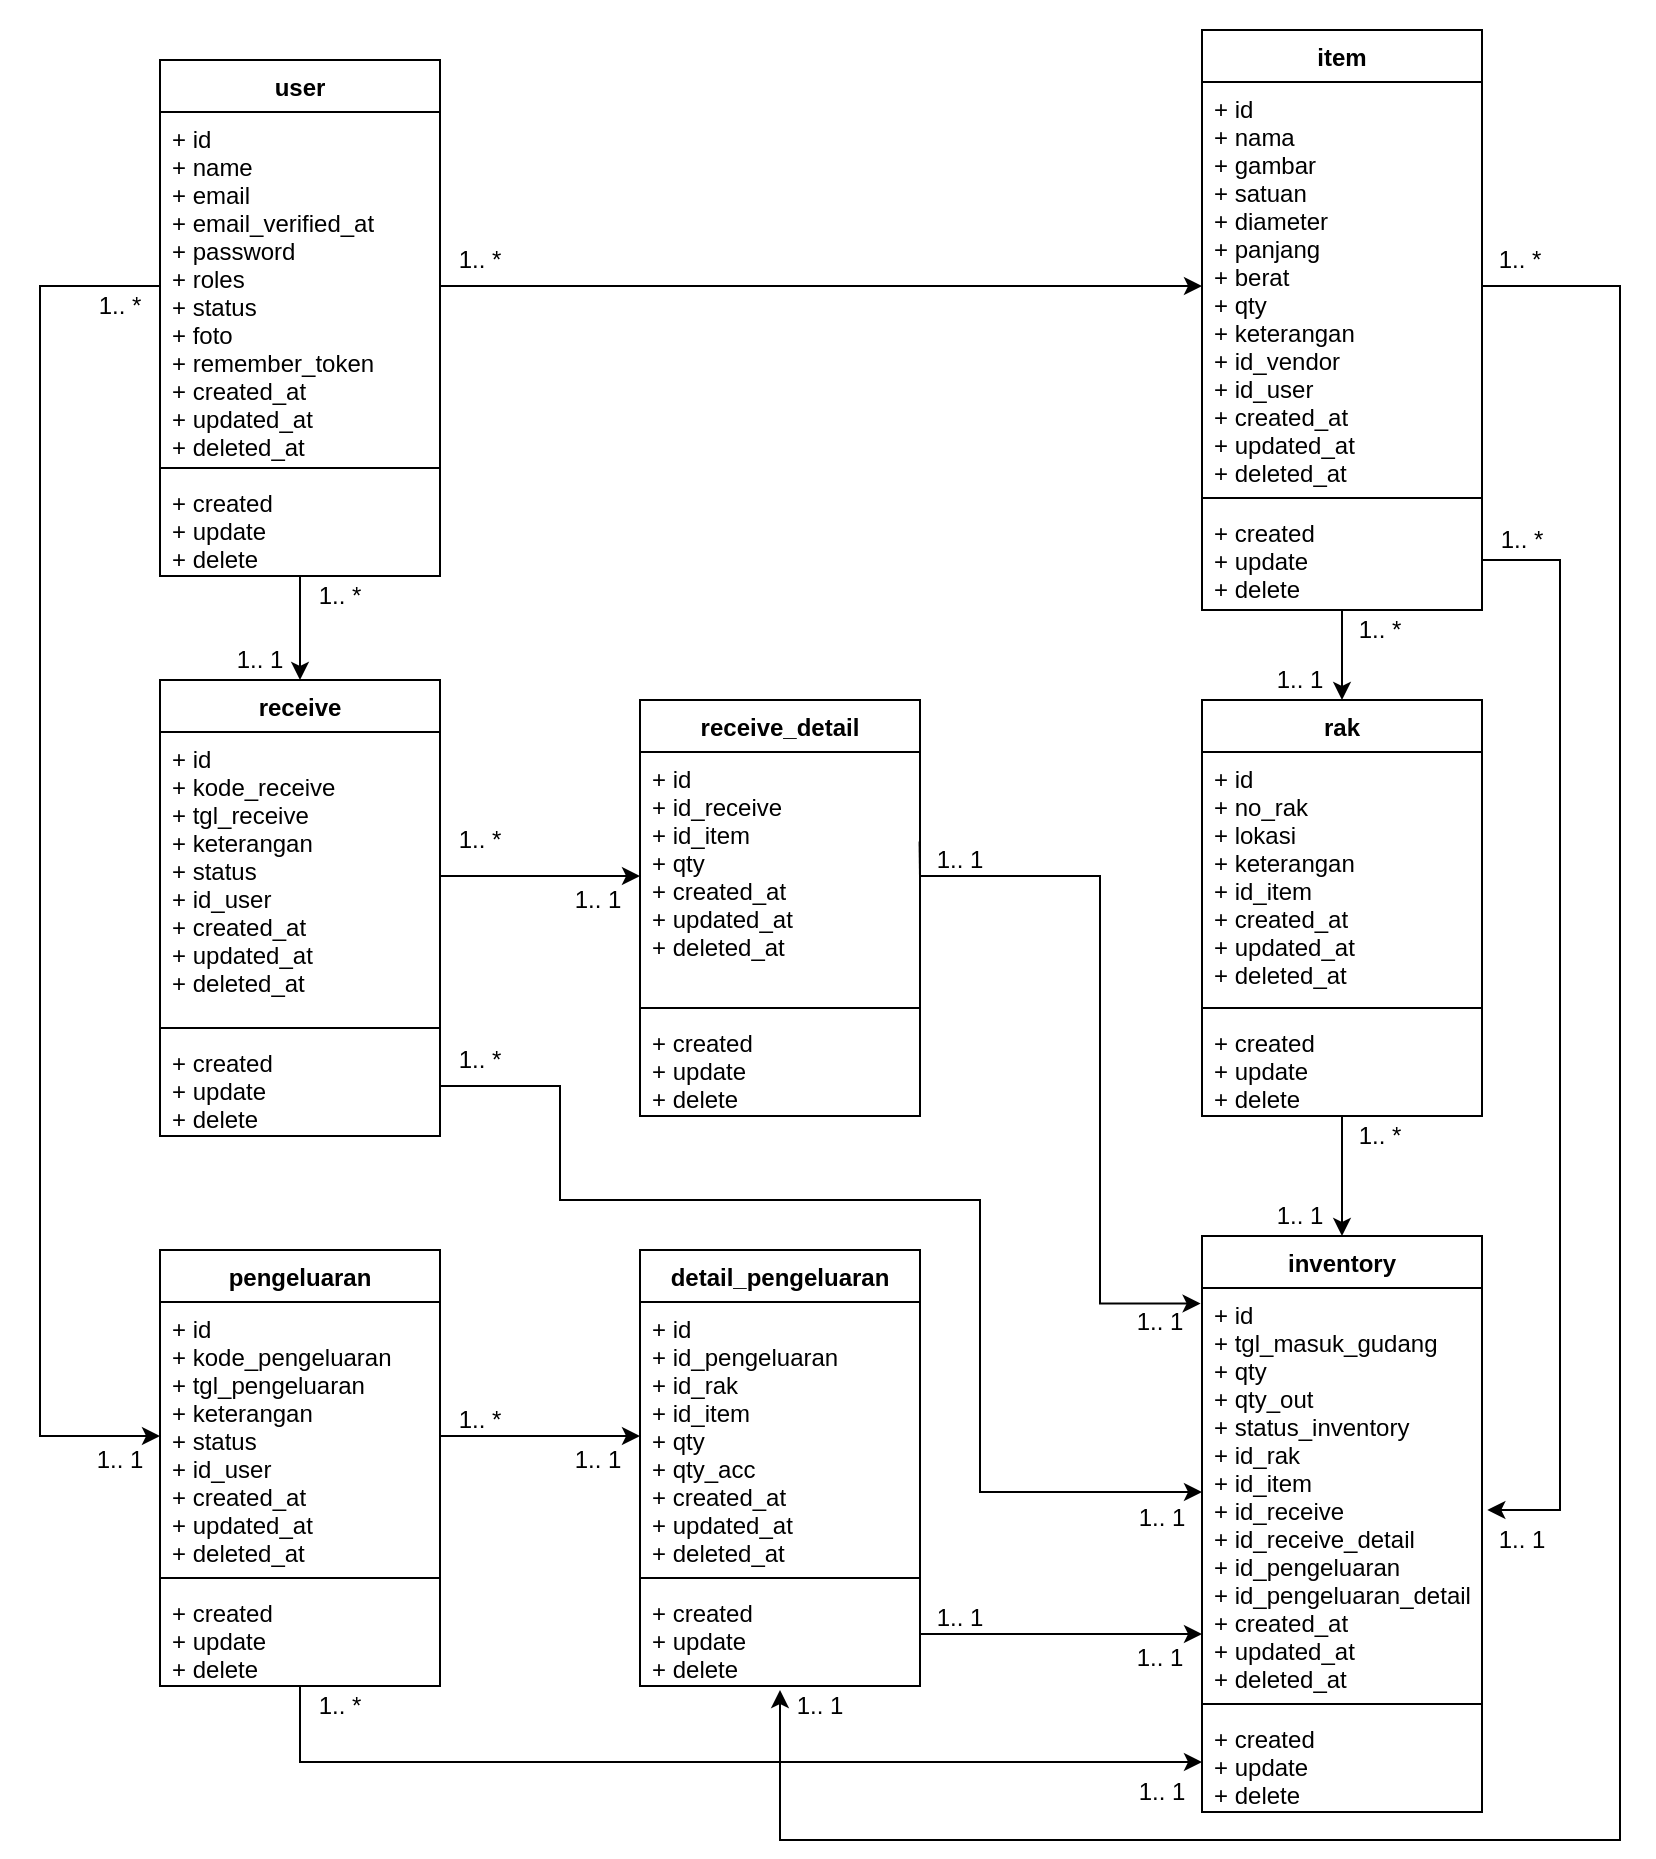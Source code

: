 <mxfile version="20.0.3" type="device"><diagram id="27mD9-Q3pYBX4gFFnrZY" name="Page-1"><mxGraphModel dx="868" dy="442" grid="1" gridSize="10" guides="1" tooltips="1" connect="1" arrows="1" fold="1" page="1" pageScale="1" pageWidth="827" pageHeight="1169" math="0" shadow="0"><root><mxCell id="0"/><mxCell id="1" parent="0"/><mxCell id="wYB-57gV6JbI5D_7Sua9-6" value="" style="edgeStyle=orthogonalEdgeStyle;rounded=0;orthogonalLoop=1;jettySize=auto;html=1;exitX=1;exitY=0.5;exitDx=0;exitDy=0;" parent="1" source="YhwFqqTtSiGSPie70MSF-21" target="wYB-57gV6JbI5D_7Sua9-11" edge="1"><mxGeometry relative="1" as="geometry"><mxPoint x="320" y="143" as="targetPoint"/></mxGeometry></mxCell><mxCell id="wYB-57gV6JbI5D_7Sua9-19" value="" style="edgeStyle=orthogonalEdgeStyle;rounded=0;orthogonalLoop=1;jettySize=auto;html=1;exitX=0;exitY=0.5;exitDx=0;exitDy=0;entryX=0;entryY=0.5;entryDx=0;entryDy=0;" parent="1" source="YhwFqqTtSiGSPie70MSF-21" target="wYB-57gV6JbI5D_7Sua9-16" edge="1"><mxGeometry relative="1" as="geometry"><Array as="points"><mxPoint x="20" y="143"/><mxPoint x="20" y="718"/></Array></mxGeometry></mxCell><mxCell id="wYB-57gV6JbI5D_7Sua9-50" value="" style="edgeStyle=orthogonalEdgeStyle;rounded=0;orthogonalLoop=1;jettySize=auto;html=1;entryX=0.5;entryY=0;entryDx=0;entryDy=0;" parent="1" source="YhwFqqTtSiGSPie70MSF-20" target="wYB-57gV6JbI5D_7Sua9-21" edge="1"><mxGeometry relative="1" as="geometry"/></mxCell><mxCell id="YhwFqqTtSiGSPie70MSF-20" value="user" style="swimlane;fontStyle=1;align=center;verticalAlign=top;childLayout=stackLayout;horizontal=1;startSize=26;horizontalStack=0;resizeParent=1;resizeParentMax=0;resizeLast=0;collapsible=1;marginBottom=0;" parent="1" vertex="1"><mxGeometry x="80" y="30" width="140" height="258" as="geometry"><mxRectangle x="100" y="80" width="60" height="26" as="alternateBounds"/></mxGeometry></mxCell><mxCell id="YhwFqqTtSiGSPie70MSF-21" value="+ id&#10;+ name&#10;+ email&#10;+ email_verified_at&#10;+ password&#10;+ roles&#10;+ status&#10;+ foto&#10;+ remember_token&#10;+ created_at&#10;+ updated_at&#10;+ deleted_at" style="text;strokeColor=none;fillColor=none;align=left;verticalAlign=top;spacingLeft=4;spacingRight=4;overflow=hidden;rotatable=0;points=[[0,0.5],[1,0.5]];portConstraint=eastwest;" parent="YhwFqqTtSiGSPie70MSF-20" vertex="1"><mxGeometry y="26" width="140" height="174" as="geometry"/></mxCell><mxCell id="YhwFqqTtSiGSPie70MSF-22" value="" style="line;strokeWidth=1;fillColor=none;align=left;verticalAlign=middle;spacingTop=-1;spacingLeft=3;spacingRight=3;rotatable=0;labelPosition=right;points=[];portConstraint=eastwest;" parent="YhwFqqTtSiGSPie70MSF-20" vertex="1"><mxGeometry y="200" width="140" height="8" as="geometry"/></mxCell><mxCell id="YhwFqqTtSiGSPie70MSF-23" value="+ created&#10;+ update&#10;+ delete" style="text;strokeColor=none;fillColor=none;align=left;verticalAlign=top;spacingLeft=4;spacingRight=4;overflow=hidden;rotatable=0;points=[[0,0.5],[1,0.5]];portConstraint=eastwest;" parent="YhwFqqTtSiGSPie70MSF-20" vertex="1"><mxGeometry y="208" width="140" height="50" as="geometry"/></mxCell><mxCell id="MPAEzm78UIieqOtgWLVW-29" value="&amp;nbsp;" style="text;html=1;align=center;verticalAlign=middle;resizable=0;points=[];autosize=1;strokeColor=none;fillColor=none;" parent="1" vertex="1"><mxGeometry x="807" y="880" width="20" height="20" as="geometry"/></mxCell><mxCell id="MPAEzm78UIieqOtgWLVW-30" value="&amp;nbsp;" style="text;html=1;align=center;verticalAlign=middle;resizable=0;points=[];autosize=1;strokeColor=none;fillColor=none;" parent="1" vertex="1"><mxGeometry y="880" width="20" height="20" as="geometry"/></mxCell><mxCell id="MPAEzm78UIieqOtgWLVW-32" value="&amp;nbsp;" style="text;html=1;align=center;verticalAlign=middle;resizable=0;points=[];autosize=1;strokeColor=none;fillColor=none;" parent="1" vertex="1"><mxGeometry x="180" width="20" height="20" as="geometry"/></mxCell><mxCell id="wYB-57gV6JbI5D_7Sua9-10" value="item" style="swimlane;fontStyle=1;align=center;verticalAlign=top;childLayout=stackLayout;horizontal=1;startSize=26;horizontalStack=0;resizeParent=1;resizeParentMax=0;resizeLast=0;collapsible=1;marginBottom=0;" parent="1" vertex="1"><mxGeometry x="601" y="15" width="140" height="290" as="geometry"><mxRectangle x="100" y="80" width="60" height="26" as="alternateBounds"/></mxGeometry></mxCell><mxCell id="wYB-57gV6JbI5D_7Sua9-11" value="+ id&#10;+ nama&#10;+ gambar&#10;+ satuan&#10;+ diameter&#10;+ panjang&#10;+ berat&#10;+ qty&#10;+ keterangan&#10;+ id_vendor&#10;+ id_user&#10;+ created_at&#10;+ updated_at&#10;+ deleted_at" style="text;strokeColor=none;fillColor=none;align=left;verticalAlign=top;spacingLeft=4;spacingRight=4;overflow=hidden;rotatable=0;points=[[0,0.5],[1,0.5]];portConstraint=eastwest;" parent="wYB-57gV6JbI5D_7Sua9-10" vertex="1"><mxGeometry y="26" width="140" height="204" as="geometry"/></mxCell><mxCell id="wYB-57gV6JbI5D_7Sua9-12" value="" style="line;strokeWidth=1;fillColor=none;align=left;verticalAlign=middle;spacingTop=-1;spacingLeft=3;spacingRight=3;rotatable=0;labelPosition=right;points=[];portConstraint=eastwest;" parent="wYB-57gV6JbI5D_7Sua9-10" vertex="1"><mxGeometry y="230" width="140" height="8" as="geometry"/></mxCell><mxCell id="wYB-57gV6JbI5D_7Sua9-13" value="+ created&#10;+ update&#10;+ delete" style="text;strokeColor=none;fillColor=none;align=left;verticalAlign=top;spacingLeft=4;spacingRight=4;overflow=hidden;rotatable=0;points=[[0,0.5],[1,0.5]];portConstraint=eastwest;" parent="wYB-57gV6JbI5D_7Sua9-10" vertex="1"><mxGeometry y="238" width="140" height="52" as="geometry"/></mxCell><mxCell id="wYB-57gV6JbI5D_7Sua9-35" value="" style="edgeStyle=orthogonalEdgeStyle;rounded=0;orthogonalLoop=1;jettySize=auto;html=1;exitX=1;exitY=0.5;exitDx=0;exitDy=0;" parent="1" source="wYB-57gV6JbI5D_7Sua9-16" target="wYB-57gV6JbI5D_7Sua9-32" edge="1"><mxGeometry relative="1" as="geometry"/></mxCell><mxCell id="wYB-57gV6JbI5D_7Sua9-15" value="pengeluaran" style="swimlane;fontStyle=1;align=center;verticalAlign=top;childLayout=stackLayout;horizontal=1;startSize=26;horizontalStack=0;resizeParent=1;resizeParentMax=0;resizeLast=0;collapsible=1;marginBottom=0;" parent="1" vertex="1"><mxGeometry x="80" y="625" width="140" height="218" as="geometry"><mxRectangle x="100" y="80" width="60" height="26" as="alternateBounds"/></mxGeometry></mxCell><mxCell id="wYB-57gV6JbI5D_7Sua9-16" value="+ id&#10;+ kode_pengeluaran&#10;+ tgl_pengeluaran&#10;+ keterangan&#10;+ status&#10;+ id_user&#10;+ created_at&#10;+ updated_at&#10;+ deleted_at" style="text;strokeColor=none;fillColor=none;align=left;verticalAlign=top;spacingLeft=4;spacingRight=4;overflow=hidden;rotatable=0;points=[[0,0.5],[1,0.5]];portConstraint=eastwest;" parent="wYB-57gV6JbI5D_7Sua9-15" vertex="1"><mxGeometry y="26" width="140" height="134" as="geometry"/></mxCell><mxCell id="wYB-57gV6JbI5D_7Sua9-17" value="" style="line;strokeWidth=1;fillColor=none;align=left;verticalAlign=middle;spacingTop=-1;spacingLeft=3;spacingRight=3;rotatable=0;labelPosition=right;points=[];portConstraint=eastwest;" parent="wYB-57gV6JbI5D_7Sua9-15" vertex="1"><mxGeometry y="160" width="140" height="8" as="geometry"/></mxCell><mxCell id="wYB-57gV6JbI5D_7Sua9-18" value="+ created&#10;+ update&#10;+ delete" style="text;strokeColor=none;fillColor=none;align=left;verticalAlign=top;spacingLeft=4;spacingRight=4;overflow=hidden;rotatable=0;points=[[0,0.5],[1,0.5]];portConstraint=eastwest;" parent="wYB-57gV6JbI5D_7Sua9-15" vertex="1"><mxGeometry y="168" width="140" height="50" as="geometry"/></mxCell><mxCell id="wYB-57gV6JbI5D_7Sua9-21" value="receive" style="swimlane;fontStyle=1;align=center;verticalAlign=top;childLayout=stackLayout;horizontal=1;startSize=26;horizontalStack=0;resizeParent=1;resizeParentMax=0;resizeLast=0;collapsible=1;marginBottom=0;" parent="1" vertex="1"><mxGeometry x="80" y="340" width="140" height="228" as="geometry"><mxRectangle x="100" y="80" width="60" height="26" as="alternateBounds"/></mxGeometry></mxCell><mxCell id="wYB-57gV6JbI5D_7Sua9-22" value="+ id&#10;+ kode_receive&#10;+ tgl_receive&#10;+ keterangan&#10;+ status&#10;+ id_user&#10;+ created_at&#10;+ updated_at&#10;+ deleted_at" style="text;strokeColor=none;fillColor=none;align=left;verticalAlign=top;spacingLeft=4;spacingRight=4;overflow=hidden;rotatable=0;points=[[0,0.5],[1,0.5]];portConstraint=eastwest;" parent="wYB-57gV6JbI5D_7Sua9-21" vertex="1"><mxGeometry y="26" width="140" height="144" as="geometry"/></mxCell><mxCell id="wYB-57gV6JbI5D_7Sua9-23" value="" style="line;strokeWidth=1;fillColor=none;align=left;verticalAlign=middle;spacingTop=-1;spacingLeft=3;spacingRight=3;rotatable=0;labelPosition=right;points=[];portConstraint=eastwest;" parent="wYB-57gV6JbI5D_7Sua9-21" vertex="1"><mxGeometry y="170" width="140" height="8" as="geometry"/></mxCell><mxCell id="wYB-57gV6JbI5D_7Sua9-24" value="+ created&#10;+ update&#10;+ delete" style="text;strokeColor=none;fillColor=none;align=left;verticalAlign=top;spacingLeft=4;spacingRight=4;overflow=hidden;rotatable=0;points=[[0,0.5],[1,0.5]];portConstraint=eastwest;" parent="wYB-57gV6JbI5D_7Sua9-21" vertex="1"><mxGeometry y="178" width="140" height="50" as="geometry"/></mxCell><mxCell id="wYB-57gV6JbI5D_7Sua9-26" value="receive_detail" style="swimlane;fontStyle=1;align=center;verticalAlign=top;childLayout=stackLayout;horizontal=1;startSize=26;horizontalStack=0;resizeParent=1;resizeParentMax=0;resizeLast=0;collapsible=1;marginBottom=0;" parent="1" vertex="1"><mxGeometry x="320" y="350" width="140" height="208" as="geometry"><mxRectangle x="100" y="80" width="60" height="26" as="alternateBounds"/></mxGeometry></mxCell><mxCell id="wYB-57gV6JbI5D_7Sua9-27" value="+ id&#10;+ id_receive&#10;+ id_item&#10;+ qty&#10;+ created_at&#10;+ updated_at&#10;+ deleted_at" style="text;strokeColor=none;fillColor=none;align=left;verticalAlign=top;spacingLeft=4;spacingRight=4;overflow=hidden;rotatable=0;points=[[0,0.5],[1,0.5]];portConstraint=eastwest;" parent="wYB-57gV6JbI5D_7Sua9-26" vertex="1"><mxGeometry y="26" width="140" height="124" as="geometry"/></mxCell><mxCell id="wYB-57gV6JbI5D_7Sua9-28" value="" style="line;strokeWidth=1;fillColor=none;align=left;verticalAlign=middle;spacingTop=-1;spacingLeft=3;spacingRight=3;rotatable=0;labelPosition=right;points=[];portConstraint=eastwest;" parent="wYB-57gV6JbI5D_7Sua9-26" vertex="1"><mxGeometry y="150" width="140" height="8" as="geometry"/></mxCell><mxCell id="wYB-57gV6JbI5D_7Sua9-29" value="+ created&#10;+ update&#10;+ delete" style="text;strokeColor=none;fillColor=none;align=left;verticalAlign=top;spacingLeft=4;spacingRight=4;overflow=hidden;rotatable=0;points=[[0,0.5],[1,0.5]];portConstraint=eastwest;" parent="wYB-57gV6JbI5D_7Sua9-26" vertex="1"><mxGeometry y="158" width="140" height="50" as="geometry"/></mxCell><mxCell id="wYB-57gV6JbI5D_7Sua9-31" value="detail_pengeluaran" style="swimlane;fontStyle=1;align=center;verticalAlign=top;childLayout=stackLayout;horizontal=1;startSize=26;horizontalStack=0;resizeParent=1;resizeParentMax=0;resizeLast=0;collapsible=1;marginBottom=0;" parent="1" vertex="1"><mxGeometry x="320" y="625" width="140" height="218" as="geometry"><mxRectangle x="100" y="80" width="60" height="26" as="alternateBounds"/></mxGeometry></mxCell><mxCell id="wYB-57gV6JbI5D_7Sua9-32" value="+ id&#10;+ id_pengeluaran&#10;+ id_rak&#10;+ id_item&#10;+ qty&#10;+ qty_acc&#10;+ created_at&#10;+ updated_at&#10;+ deleted_at" style="text;strokeColor=none;fillColor=none;align=left;verticalAlign=top;spacingLeft=4;spacingRight=4;overflow=hidden;rotatable=0;points=[[0,0.5],[1,0.5]];portConstraint=eastwest;" parent="wYB-57gV6JbI5D_7Sua9-31" vertex="1"><mxGeometry y="26" width="140" height="134" as="geometry"/></mxCell><mxCell id="wYB-57gV6JbI5D_7Sua9-33" value="" style="line;strokeWidth=1;fillColor=none;align=left;verticalAlign=middle;spacingTop=-1;spacingLeft=3;spacingRight=3;rotatable=0;labelPosition=right;points=[];portConstraint=eastwest;" parent="wYB-57gV6JbI5D_7Sua9-31" vertex="1"><mxGeometry y="160" width="140" height="8" as="geometry"/></mxCell><mxCell id="wYB-57gV6JbI5D_7Sua9-34" value="+ created&#10;+ update&#10;+ delete" style="text;strokeColor=none;fillColor=none;align=left;verticalAlign=top;spacingLeft=4;spacingRight=4;overflow=hidden;rotatable=0;points=[[0,0.5],[1,0.5]];portConstraint=eastwest;" parent="wYB-57gV6JbI5D_7Sua9-31" vertex="1"><mxGeometry y="168" width="140" height="50" as="geometry"/></mxCell><mxCell id="wYB-57gV6JbI5D_7Sua9-36" value="rak" style="swimlane;fontStyle=1;align=center;verticalAlign=top;childLayout=stackLayout;horizontal=1;startSize=26;horizontalStack=0;resizeParent=1;resizeParentMax=0;resizeLast=0;collapsible=1;marginBottom=0;" parent="1" vertex="1"><mxGeometry x="601" y="350" width="140" height="208" as="geometry"><mxRectangle x="100" y="80" width="60" height="26" as="alternateBounds"/></mxGeometry></mxCell><mxCell id="wYB-57gV6JbI5D_7Sua9-37" value="+ id&#10;+ no_rak&#10;+ lokasi&#10;+ keterangan&#10;+ id_item&#10;+ created_at&#10;+ updated_at&#10;+ deleted_at" style="text;strokeColor=none;fillColor=none;align=left;verticalAlign=top;spacingLeft=4;spacingRight=4;overflow=hidden;rotatable=0;points=[[0,0.5],[1,0.5]];portConstraint=eastwest;" parent="wYB-57gV6JbI5D_7Sua9-36" vertex="1"><mxGeometry y="26" width="140" height="124" as="geometry"/></mxCell><mxCell id="wYB-57gV6JbI5D_7Sua9-38" value="" style="line;strokeWidth=1;fillColor=none;align=left;verticalAlign=middle;spacingTop=-1;spacingLeft=3;spacingRight=3;rotatable=0;labelPosition=right;points=[];portConstraint=eastwest;" parent="wYB-57gV6JbI5D_7Sua9-36" vertex="1"><mxGeometry y="150" width="140" height="8" as="geometry"/></mxCell><mxCell id="wYB-57gV6JbI5D_7Sua9-39" value="+ created&#10;+ update&#10;+ delete" style="text;strokeColor=none;fillColor=none;align=left;verticalAlign=top;spacingLeft=4;spacingRight=4;overflow=hidden;rotatable=0;points=[[0,0.5],[1,0.5]];portConstraint=eastwest;" parent="wYB-57gV6JbI5D_7Sua9-36" vertex="1"><mxGeometry y="158" width="140" height="50" as="geometry"/></mxCell><mxCell id="wYB-57gV6JbI5D_7Sua9-41" value="" style="edgeStyle=orthogonalEdgeStyle;rounded=0;orthogonalLoop=1;jettySize=auto;html=1;entryX=0.5;entryY=0;entryDx=0;entryDy=0;" parent="1" source="wYB-57gV6JbI5D_7Sua9-13" target="wYB-57gV6JbI5D_7Sua9-36" edge="1"><mxGeometry relative="1" as="geometry"><mxPoint x="671" y="290" as="sourcePoint"/><Array as="points"><mxPoint x="671" y="280"/><mxPoint x="671" y="280"/></Array></mxGeometry></mxCell><mxCell id="wYB-57gV6JbI5D_7Sua9-47" value="" style="edgeStyle=orthogonalEdgeStyle;rounded=0;orthogonalLoop=1;jettySize=auto;html=1;exitX=1;exitY=0.5;exitDx=0;exitDy=0;startArrow=none;startFill=0;endArrow=classic;endFill=1;" parent="1" source="wYB-57gV6JbI5D_7Sua9-11" edge="1"><mxGeometry relative="1" as="geometry"><mxPoint x="778" y="63" as="sourcePoint"/><mxPoint x="390" y="845" as="targetPoint"/><Array as="points"><mxPoint x="810" y="143"/><mxPoint x="810" y="920"/><mxPoint x="390" y="920"/><mxPoint x="390" y="845"/></Array></mxGeometry></mxCell><mxCell id="wYB-57gV6JbI5D_7Sua9-48" value="" style="edgeStyle=orthogonalEdgeStyle;rounded=0;orthogonalLoop=1;jettySize=auto;html=1;startArrow=none;startFill=0;endArrow=classic;endFill=1;" parent="1" source="wYB-57gV6JbI5D_7Sua9-22" target="wYB-57gV6JbI5D_7Sua9-27" edge="1"><mxGeometry relative="1" as="geometry"><mxPoint x="290" y="479" as="sourcePoint"/></mxGeometry></mxCell><mxCell id="KOrm2Q3g6TyiIqpb-VMF-1" value="inventory" style="swimlane;fontStyle=1;align=center;verticalAlign=top;childLayout=stackLayout;horizontal=1;startSize=26;horizontalStack=0;resizeParent=1;resizeParentMax=0;resizeLast=0;collapsible=1;marginBottom=0;" parent="1" vertex="1"><mxGeometry x="601" y="618" width="140" height="288" as="geometry"><mxRectangle x="100" y="80" width="60" height="26" as="alternateBounds"/></mxGeometry></mxCell><mxCell id="KOrm2Q3g6TyiIqpb-VMF-2" value="+ id&#10;+ tgl_masuk_gudang&#10;+ qty&#10;+ qty_out&#10;+ status_inventory&#10;+ id_rak&#10;+ id_item&#10;+ id_receive&#10;+ id_receive_detail&#10;+ id_pengeluaran&#10;+ id_pengeluaran_detail&#10;+ created_at&#10;+ updated_at&#10;+ deleted_at" style="text;strokeColor=none;fillColor=none;align=left;verticalAlign=top;spacingLeft=4;spacingRight=4;overflow=hidden;rotatable=0;points=[[0,0.5],[1,0.5]];portConstraint=eastwest;" parent="KOrm2Q3g6TyiIqpb-VMF-1" vertex="1"><mxGeometry y="26" width="140" height="204" as="geometry"/></mxCell><mxCell id="KOrm2Q3g6TyiIqpb-VMF-3" value="" style="line;strokeWidth=1;fillColor=none;align=left;verticalAlign=middle;spacingTop=-1;spacingLeft=3;spacingRight=3;rotatable=0;labelPosition=right;points=[];portConstraint=eastwest;" parent="KOrm2Q3g6TyiIqpb-VMF-1" vertex="1"><mxGeometry y="230" width="140" height="8" as="geometry"/></mxCell><mxCell id="KOrm2Q3g6TyiIqpb-VMF-4" value="+ created&#10;+ update&#10;+ delete" style="text;strokeColor=none;fillColor=none;align=left;verticalAlign=top;spacingLeft=4;spacingRight=4;overflow=hidden;rotatable=0;points=[[0,0.5],[1,0.5]];portConstraint=eastwest;" parent="KOrm2Q3g6TyiIqpb-VMF-1" vertex="1"><mxGeometry y="238" width="140" height="50" as="geometry"/></mxCell><mxCell id="E97Jn8uI270Z6m0Lw11U-1" value="" style="rounded=0;orthogonalLoop=1;jettySize=auto;html=1;edgeStyle=orthogonalEdgeStyle;startArrow=classic;startFill=1;endArrow=none;endFill=0;exitX=0.5;exitY=0;exitDx=0;exitDy=0;entryX=0.5;entryY=1;entryDx=0;entryDy=0;" parent="1" source="KOrm2Q3g6TyiIqpb-VMF-1" target="wYB-57gV6JbI5D_7Sua9-36" edge="1"><mxGeometry relative="1" as="geometry"><mxPoint x="690" y="580" as="sourcePoint"/><mxPoint x="671" y="570" as="targetPoint"/><Array as="points"/></mxGeometry></mxCell><mxCell id="E97Jn8uI270Z6m0Lw11U-2" value="" style="edgeStyle=orthogonalEdgeStyle;rounded=0;orthogonalLoop=1;jettySize=auto;html=1;exitX=1.019;exitY=0.544;exitDx=0;exitDy=0;startArrow=classic;startFill=1;endArrow=none;endFill=0;exitPerimeter=0;" parent="1" source="KOrm2Q3g6TyiIqpb-VMF-2" target="wYB-57gV6JbI5D_7Sua9-13" edge="1"><mxGeometry relative="1" as="geometry"><mxPoint x="751" y="153" as="sourcePoint"/><mxPoint x="383.06" y="855.2" as="targetPoint"/><Array as="points"><mxPoint x="780" y="755"/><mxPoint x="780" y="280"/></Array></mxGeometry></mxCell><mxCell id="E97Jn8uI270Z6m0Lw11U-3" value="" style="edgeStyle=orthogonalEdgeStyle;rounded=0;orthogonalLoop=1;jettySize=auto;html=1;entryX=0;entryY=0.5;entryDx=0;entryDy=0;" parent="1" source="wYB-57gV6JbI5D_7Sua9-18" target="KOrm2Q3g6TyiIqpb-VMF-4" edge="1"><mxGeometry relative="1" as="geometry"><mxPoint x="230" y="728.0" as="sourcePoint"/><mxPoint x="330" y="728.0" as="targetPoint"/><Array as="points"><mxPoint x="150" y="881"/></Array></mxGeometry></mxCell><mxCell id="E97Jn8uI270Z6m0Lw11U-4" value="" style="edgeStyle=orthogonalEdgeStyle;rounded=0;orthogonalLoop=1;jettySize=auto;html=1;exitX=1;exitY=0.5;exitDx=0;exitDy=0;" parent="1" source="wYB-57gV6JbI5D_7Sua9-34" edge="1"><mxGeometry relative="1" as="geometry"><mxPoint x="480" y="810" as="sourcePoint"/><mxPoint x="601" y="817" as="targetPoint"/><Array as="points"><mxPoint x="460" y="817"/></Array></mxGeometry></mxCell><mxCell id="E97Jn8uI270Z6m0Lw11U-5" value="" style="edgeStyle=orthogonalEdgeStyle;rounded=0;orthogonalLoop=1;jettySize=auto;html=1;entryX=-0.005;entryY=0.038;entryDx=0;entryDy=0;entryPerimeter=0;exitX=0;exitY=1;exitDx=0;exitDy=0;startArrow=none;" parent="1" source="E97Jn8uI270Z6m0Lw11U-33" target="KOrm2Q3g6TyiIqpb-VMF-2" edge="1"><mxGeometry relative="1" as="geometry"><mxPoint x="470" y="828.0" as="sourcePoint"/><mxPoint x="590" y="650" as="targetPoint"/><Array as="points"><mxPoint x="460" y="438"/><mxPoint x="550" y="438"/><mxPoint x="550" y="652"/></Array></mxGeometry></mxCell><mxCell id="E97Jn8uI270Z6m0Lw11U-6" value="" style="edgeStyle=orthogonalEdgeStyle;rounded=0;orthogonalLoop=1;jettySize=auto;html=1;exitX=1;exitY=0.5;exitDx=0;exitDy=0;" parent="1" source="wYB-57gV6JbI5D_7Sua9-24" target="KOrm2Q3g6TyiIqpb-VMF-2" edge="1"><mxGeometry relative="1" as="geometry"><mxPoint x="470" y="543.034" as="sourcePoint"/><mxPoint x="580" y="740" as="targetPoint"/><Array as="points"><mxPoint x="280" y="543"/><mxPoint x="280" y="600"/><mxPoint x="490" y="600"/><mxPoint x="490" y="746"/></Array></mxGeometry></mxCell><mxCell id="E97Jn8uI270Z6m0Lw11U-7" value="1.. *" style="text;html=1;strokeColor=none;fillColor=none;align=center;verticalAlign=middle;whiteSpace=wrap;rounded=0;" parent="1" vertex="1"><mxGeometry x="220" y="120" width="40" height="20" as="geometry"/></mxCell><mxCell id="E97Jn8uI270Z6m0Lw11U-9" value="1.. *" style="text;html=1;strokeColor=none;fillColor=none;align=center;verticalAlign=middle;whiteSpace=wrap;rounded=0;" parent="1" vertex="1"><mxGeometry x="670" y="305" width="40" height="20" as="geometry"/></mxCell><mxCell id="E97Jn8uI270Z6m0Lw11U-10" value="1.. *" style="text;html=1;strokeColor=none;fillColor=none;align=center;verticalAlign=middle;whiteSpace=wrap;rounded=0;" parent="1" vertex="1"><mxGeometry x="220" y="410" width="40" height="20" as="geometry"/></mxCell><mxCell id="E97Jn8uI270Z6m0Lw11U-11" value="1.. *" style="text;html=1;strokeColor=none;fillColor=none;align=center;verticalAlign=middle;whiteSpace=wrap;rounded=0;" parent="1" vertex="1"><mxGeometry x="220" y="520" width="40" height="20" as="geometry"/></mxCell><mxCell id="E97Jn8uI270Z6m0Lw11U-12" value="1.. *" style="text;html=1;strokeColor=none;fillColor=none;align=center;verticalAlign=middle;whiteSpace=wrap;rounded=0;" parent="1" vertex="1"><mxGeometry x="220" y="700" width="40" height="20" as="geometry"/></mxCell><mxCell id="E97Jn8uI270Z6m0Lw11U-13" value="1.. *" style="text;html=1;strokeColor=none;fillColor=none;align=center;verticalAlign=middle;whiteSpace=wrap;rounded=0;" parent="1" vertex="1"><mxGeometry x="150" y="843" width="40" height="20" as="geometry"/></mxCell><mxCell id="E97Jn8uI270Z6m0Lw11U-14" value="1.. *" style="text;html=1;strokeColor=none;fillColor=none;align=center;verticalAlign=middle;whiteSpace=wrap;rounded=0;" parent="1" vertex="1"><mxGeometry x="670" y="558" width="40" height="20" as="geometry"/></mxCell><mxCell id="E97Jn8uI270Z6m0Lw11U-17" value="1.. 1" style="text;html=1;strokeColor=none;fillColor=none;align=center;verticalAlign=middle;whiteSpace=wrap;rounded=0;" parent="1" vertex="1"><mxGeometry x="279" y="440" width="40" height="20" as="geometry"/></mxCell><mxCell id="E97Jn8uI270Z6m0Lw11U-18" value="1.. 1" style="text;html=1;strokeColor=none;fillColor=none;align=center;verticalAlign=middle;whiteSpace=wrap;rounded=0;" parent="1" vertex="1"><mxGeometry x="279" y="720" width="40" height="20" as="geometry"/></mxCell><mxCell id="E97Jn8uI270Z6m0Lw11U-19" value="1.. 1" style="text;html=1;strokeColor=none;fillColor=none;align=center;verticalAlign=middle;whiteSpace=wrap;rounded=0;" parent="1" vertex="1"><mxGeometry x="561" y="886" width="40" height="20" as="geometry"/></mxCell><mxCell id="E97Jn8uI270Z6m0Lw11U-20" value="1.. 1" style="text;html=1;strokeColor=none;fillColor=none;align=center;verticalAlign=middle;whiteSpace=wrap;rounded=0;" parent="1" vertex="1"><mxGeometry x="560" y="819" width="40" height="20" as="geometry"/></mxCell><mxCell id="E97Jn8uI270Z6m0Lw11U-21" value="1.. 1" style="text;html=1;strokeColor=none;fillColor=none;align=center;verticalAlign=middle;whiteSpace=wrap;rounded=0;" parent="1" vertex="1"><mxGeometry x="561" y="749" width="40" height="20" as="geometry"/></mxCell><mxCell id="E97Jn8uI270Z6m0Lw11U-22" value="1.. 1" style="text;html=1;strokeColor=none;fillColor=none;align=center;verticalAlign=middle;whiteSpace=wrap;rounded=0;" parent="1" vertex="1"><mxGeometry x="560" y="651" width="40" height="20" as="geometry"/></mxCell><mxCell id="E97Jn8uI270Z6m0Lw11U-23" value="1.. 1" style="text;html=1;strokeColor=none;fillColor=none;align=center;verticalAlign=middle;whiteSpace=wrap;rounded=0;" parent="1" vertex="1"><mxGeometry x="741" y="760" width="40" height="20" as="geometry"/></mxCell><mxCell id="E97Jn8uI270Z6m0Lw11U-24" value="1.. 1" style="text;html=1;strokeColor=none;fillColor=none;align=center;verticalAlign=middle;whiteSpace=wrap;rounded=0;" parent="1" vertex="1"><mxGeometry x="630" y="598" width="40" height="20" as="geometry"/></mxCell><mxCell id="E97Jn8uI270Z6m0Lw11U-25" value="1.. 1" style="text;html=1;strokeColor=none;fillColor=none;align=center;verticalAlign=middle;whiteSpace=wrap;rounded=0;" parent="1" vertex="1"><mxGeometry x="390" y="843" width="40" height="20" as="geometry"/></mxCell><mxCell id="E97Jn8uI270Z6m0Lw11U-26" value="1.. *" style="text;html=1;strokeColor=none;fillColor=none;align=center;verticalAlign=middle;whiteSpace=wrap;rounded=0;" parent="1" vertex="1"><mxGeometry x="740" y="120" width="40" height="20" as="geometry"/></mxCell><mxCell id="E97Jn8uI270Z6m0Lw11U-27" value="1.. 1" style="text;html=1;strokeColor=none;fillColor=none;align=center;verticalAlign=middle;whiteSpace=wrap;rounded=0;" parent="1" vertex="1"><mxGeometry x="630" y="330" width="40" height="20" as="geometry"/></mxCell><mxCell id="E97Jn8uI270Z6m0Lw11U-28" value="1.. *" style="text;html=1;strokeColor=none;fillColor=none;align=center;verticalAlign=middle;whiteSpace=wrap;rounded=0;" parent="1" vertex="1"><mxGeometry x="150" y="288" width="40" height="20" as="geometry"/></mxCell><mxCell id="E97Jn8uI270Z6m0Lw11U-29" value="1.. *" style="text;html=1;strokeColor=none;fillColor=none;align=center;verticalAlign=middle;whiteSpace=wrap;rounded=0;" parent="1" vertex="1"><mxGeometry x="40" y="143" width="40" height="20" as="geometry"/></mxCell><mxCell id="E97Jn8uI270Z6m0Lw11U-30" value="1.. 1" style="text;html=1;strokeColor=none;fillColor=none;align=center;verticalAlign=middle;whiteSpace=wrap;rounded=0;" parent="1" vertex="1"><mxGeometry x="110" y="320" width="40" height="20" as="geometry"/></mxCell><mxCell id="E97Jn8uI270Z6m0Lw11U-31" value="1.. 1" style="text;html=1;strokeColor=none;fillColor=none;align=center;verticalAlign=middle;whiteSpace=wrap;rounded=0;" parent="1" vertex="1"><mxGeometry x="40" y="720" width="40" height="20" as="geometry"/></mxCell><mxCell id="E97Jn8uI270Z6m0Lw11U-32" value="1.. *" style="text;html=1;strokeColor=none;fillColor=none;align=center;verticalAlign=middle;whiteSpace=wrap;rounded=0;" parent="1" vertex="1"><mxGeometry x="741" y="260" width="40" height="20" as="geometry"/></mxCell><mxCell id="E97Jn8uI270Z6m0Lw11U-33" value="1.. 1" style="text;html=1;strokeColor=none;fillColor=none;align=center;verticalAlign=middle;whiteSpace=wrap;rounded=0;" parent="1" vertex="1"><mxGeometry x="460" y="420" width="40" height="20" as="geometry"/></mxCell><mxCell id="E97Jn8uI270Z6m0Lw11U-34" value="" style="edgeStyle=orthogonalEdgeStyle;rounded=0;orthogonalLoop=1;jettySize=auto;html=1;entryX=-0.005;entryY=0.038;entryDx=0;entryDy=0;entryPerimeter=0;exitX=1;exitY=0.5;exitDx=0;exitDy=0;endArrow=none;" parent="1" source="wYB-57gV6JbI5D_7Sua9-27" target="E97Jn8uI270Z6m0Lw11U-33" edge="1"><mxGeometry relative="1" as="geometry"><mxPoint x="460" y="438" as="sourcePoint"/><mxPoint x="600.3" y="651.752" as="targetPoint"/><Array as="points"/></mxGeometry></mxCell><mxCell id="E97Jn8uI270Z6m0Lw11U-35" value="1.. 1" style="text;html=1;strokeColor=none;fillColor=none;align=center;verticalAlign=middle;whiteSpace=wrap;rounded=0;" parent="1" vertex="1"><mxGeometry x="460" y="799" width="40" height="20" as="geometry"/></mxCell></root></mxGraphModel></diagram></mxfile>